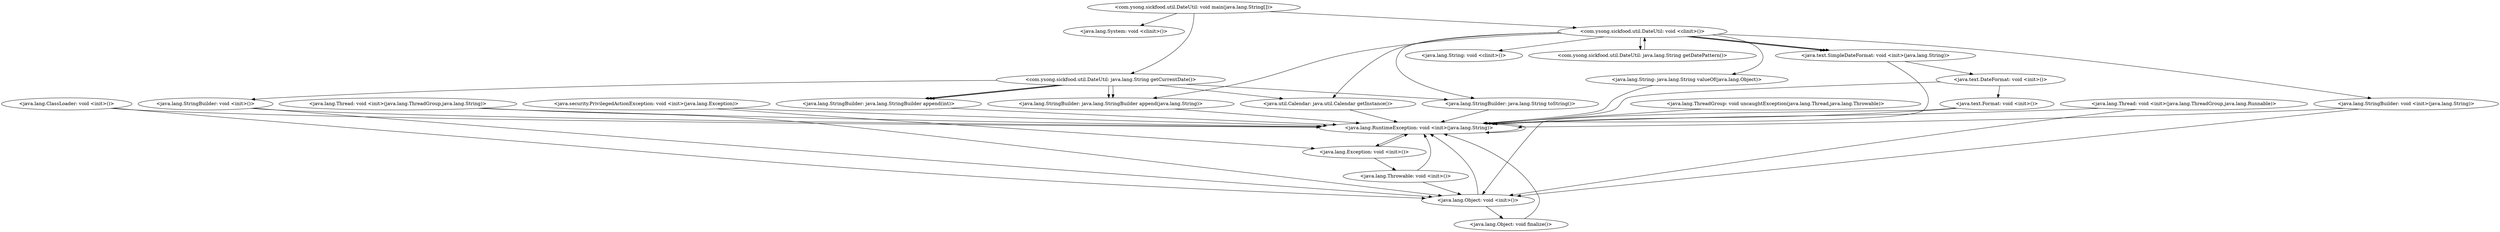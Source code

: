 digraph CallGraph {
"<com.ysong.sickfood.util.DateUtil: void main(java.lang.String[])>" -> "<java.lang.System: void <clinit>()>";
"<com.ysong.sickfood.util.DateUtil: void main(java.lang.String[])>" -> "<com.ysong.sickfood.util.DateUtil: java.lang.String getCurrentDate()>";
"<com.ysong.sickfood.util.DateUtil: void main(java.lang.String[])>" -> "<com.ysong.sickfood.util.DateUtil: void <clinit>()>";
"<com.ysong.sickfood.util.DateUtil: void <clinit>()>" -> "<java.lang.String: void <clinit>()>";
"<com.ysong.sickfood.util.DateUtil: void <clinit>()>" -> "<java.text.SimpleDateFormat: void <init>(java.lang.String)>";
"<com.ysong.sickfood.util.DateUtil: void <clinit>()>" -> "<java.text.SimpleDateFormat: void <init>(java.lang.String)>";
"<com.ysong.sickfood.util.DateUtil: void <clinit>()>" -> "<java.text.SimpleDateFormat: void <init>(java.lang.String)>";
"<com.ysong.sickfood.util.DateUtil: void <clinit>()>" -> "<java.util.Calendar: java.util.Calendar getInstance()>";
"<com.ysong.sickfood.util.DateUtil: void <clinit>()>" -> "<java.lang.StringBuilder: void <init>(java.lang.String)>";
"<com.ysong.sickfood.util.DateUtil: void <clinit>()>" -> "<java.lang.String: java.lang.String valueOf(java.lang.Object)>";
"<com.ysong.sickfood.util.DateUtil: void <clinit>()>" -> "<com.ysong.sickfood.util.DateUtil: java.lang.String getDatePattern()>";
"<java.lang.ThreadGroup: void uncaughtException(java.lang.Thread,java.lang.Throwable)>" -> "<java.lang.RuntimeException: void <init>(java.lang.String)>";
"<java.lang.ClassLoader: void <init>()>" -> "<java.lang.Object: void <init>()>";
"<java.lang.ClassLoader: void <init>()>" -> "<java.lang.RuntimeException: void <init>(java.lang.String)>";
"<java.security.PrivilegedActionException: void <init>(java.lang.Exception)>" -> "<java.lang.Exception: void <init>()>";
"<java.security.PrivilegedActionException: void <init>(java.lang.Exception)>" -> "<java.lang.RuntimeException: void <init>(java.lang.String)>";
"<java.lang.Thread: void <init>(java.lang.ThreadGroup,java.lang.Runnable)>" -> "<java.lang.Object: void <init>()>";
"<java.lang.Thread: void <init>(java.lang.ThreadGroup,java.lang.Runnable)>" -> "<java.lang.RuntimeException: void <init>(java.lang.String)>";
"<java.lang.Thread: void <init>(java.lang.ThreadGroup,java.lang.String)>" -> "<java.lang.Object: void <init>()>";
"<java.lang.Thread: void <init>(java.lang.ThreadGroup,java.lang.String)>" -> "<java.lang.RuntimeException: void <init>(java.lang.String)>";
"<com.ysong.sickfood.util.DateUtil: java.lang.String getCurrentDate()>" -> "<java.util.Calendar: java.util.Calendar getInstance()>";
"<com.ysong.sickfood.util.DateUtil: java.lang.String getCurrentDate()>" -> "<java.lang.StringBuilder: void <init>()>";
"<java.text.SimpleDateFormat: void <init>(java.lang.String)>" -> "<java.text.DateFormat: void <init>()>";
"<java.text.SimpleDateFormat: void <init>(java.lang.String)>" -> "<java.lang.RuntimeException: void <init>(java.lang.String)>";
"<java.util.Calendar: java.util.Calendar getInstance()>" -> "<java.lang.RuntimeException: void <init>(java.lang.String)>";
"<java.lang.StringBuilder: void <init>(java.lang.String)>" -> "<java.lang.Object: void <init>()>";
"<java.lang.StringBuilder: void <init>(java.lang.String)>" -> "<java.lang.RuntimeException: void <init>(java.lang.String)>";
"<java.lang.String: java.lang.String valueOf(java.lang.Object)>" -> "<java.lang.RuntimeException: void <init>(java.lang.String)>";
"<com.ysong.sickfood.util.DateUtil: java.lang.String getDatePattern()>" -> "<com.ysong.sickfood.util.DateUtil: void <clinit>()>";
"<java.lang.RuntimeException: void <init>(java.lang.String)>" -> "<java.lang.Exception: void <init>()>";
"<java.lang.RuntimeException: void <init>(java.lang.String)>" -> "<java.lang.RuntimeException: void <init>(java.lang.String)>";
"<java.lang.Object: void <init>()>" -> "<java.lang.Object: void finalize()>";
"<java.lang.Object: void <init>()>" -> "<java.lang.RuntimeException: void <init>(java.lang.String)>";
"<java.lang.Exception: void <init>()>" -> "<java.lang.Throwable: void <init>()>";
"<java.lang.Exception: void <init>()>" -> "<java.lang.RuntimeException: void <init>(java.lang.String)>";
"<java.lang.StringBuilder: void <init>()>" -> "<java.lang.Object: void <init>()>";
"<java.lang.StringBuilder: void <init>()>" -> "<java.lang.RuntimeException: void <init>(java.lang.String)>";
"<java.text.DateFormat: void <init>()>" -> "<java.text.Format: void <init>()>";
"<java.text.DateFormat: void <init>()>" -> "<java.lang.RuntimeException: void <init>(java.lang.String)>";
"<java.lang.Object: void finalize()>" -> "<java.lang.RuntimeException: void <init>(java.lang.String)>";
"<java.lang.Throwable: void <init>()>" -> "<java.lang.Object: void <init>()>";
"<java.lang.Throwable: void <init>()>" -> "<java.lang.RuntimeException: void <init>(java.lang.String)>";
"<java.text.Format: void <init>()>" -> "<java.lang.Object: void <init>()>";
"<java.text.Format: void <init>()>" -> "<java.lang.RuntimeException: void <init>(java.lang.String)>";
"<com.ysong.sickfood.util.DateUtil: java.lang.String getCurrentDate()>" -> "<java.lang.StringBuilder: java.lang.StringBuilder append(int)>";
"<com.ysong.sickfood.util.DateUtil: java.lang.String getCurrentDate()>" -> "<java.lang.StringBuilder: java.lang.StringBuilder append(java.lang.String)>";
"<com.ysong.sickfood.util.DateUtil: java.lang.String getCurrentDate()>" -> "<java.lang.StringBuilder: java.lang.StringBuilder append(int)>";
"<com.ysong.sickfood.util.DateUtil: java.lang.String getCurrentDate()>" -> "<java.lang.StringBuilder: java.lang.StringBuilder append(java.lang.String)>";
"<com.ysong.sickfood.util.DateUtil: java.lang.String getCurrentDate()>" -> "<java.lang.StringBuilder: java.lang.StringBuilder append(int)>";
"<com.ysong.sickfood.util.DateUtil: java.lang.String getCurrentDate()>" -> "<java.lang.StringBuilder: java.lang.String toString()>";
"<java.lang.StringBuilder: java.lang.StringBuilder append(int)>" -> "<java.lang.RuntimeException: void <init>(java.lang.String)>";
"<java.lang.StringBuilder: java.lang.StringBuilder append(java.lang.String)>" -> "<java.lang.RuntimeException: void <init>(java.lang.String)>";
"<java.lang.StringBuilder: java.lang.String toString()>" -> "<java.lang.RuntimeException: void <init>(java.lang.String)>";
"<com.ysong.sickfood.util.DateUtil: void <clinit>()>" -> "<java.lang.StringBuilder: java.lang.StringBuilder append(java.lang.String)>";
"<com.ysong.sickfood.util.DateUtil: void <clinit>()>" -> "<java.lang.StringBuilder: java.lang.String toString()>";
}
